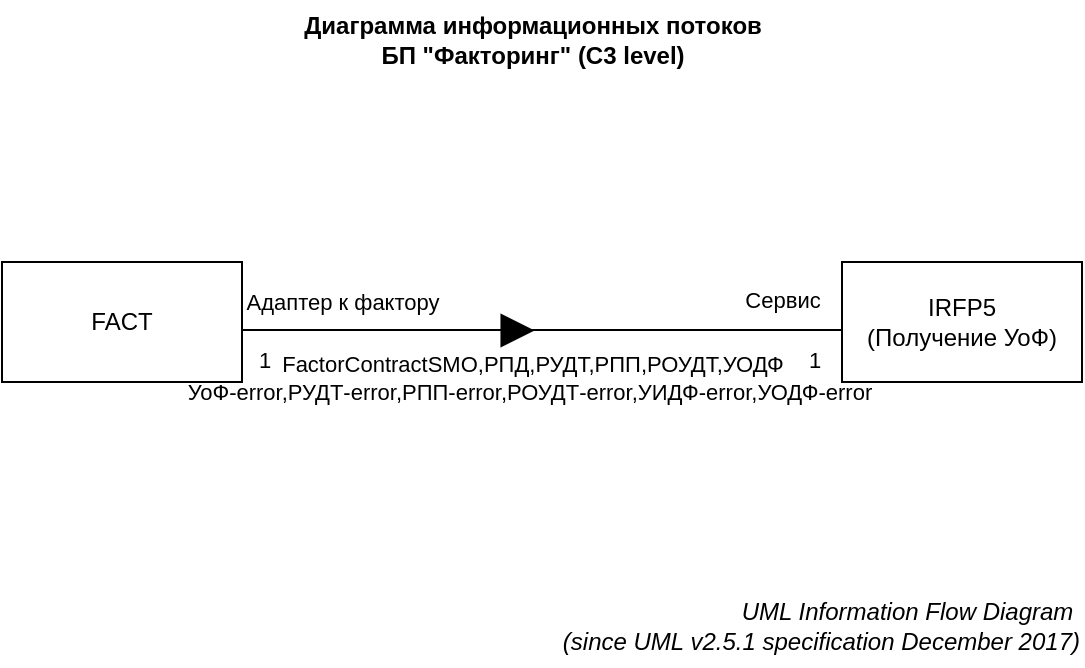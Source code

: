 <mxfile version="21.3.4" type="github">
  <diagram name="Страница 1" id="ZJ0cEDd15Ko4lwNEbQ2h">
    <mxGraphModel dx="776" dy="358" grid="1" gridSize="10" guides="1" tooltips="1" connect="1" arrows="1" fold="1" page="1" pageScale="1" pageWidth="1169" pageHeight="827" math="0" shadow="0">
      <root>
        <mxCell id="0" />
        <mxCell id="1" parent="0" />
        <mxCell id="czJeCRldhIC0j0ZztvAR-1" value="FACT" style="rounded=0;whiteSpace=wrap;html=1;" vertex="1" parent="1">
          <mxGeometry x="70" y="401" width="120" height="60" as="geometry" />
        </mxCell>
        <mxCell id="czJeCRldhIC0j0ZztvAR-2" value="IRFP5&lt;br&gt;(Получение УоФ)" style="rounded=0;whiteSpace=wrap;html=1;" vertex="1" parent="1">
          <mxGeometry x="490" y="401" width="120" height="60" as="geometry" />
        </mxCell>
        <object label="" InformationItem="InformationItem" id="czJeCRldhIC0j0ZztvAR-9">
          <mxCell style="endArrow=block;html=1;rounded=0;strokeColor=default;startArrow=none;startFill=0;endFill=1;labelPosition=center;verticalLabelPosition=bottom;align=center;verticalAlign=top;flowAnimation=0;targetPerimeterSpacing=0;strokeWidth=0;endSize=17;sourcePerimeterSpacing=0;startSize=0;jumpStyle=none;jumpSize=0;" edge="1" parent="1">
            <mxGeometry x="-0.001" relative="1" as="geometry">
              <mxPoint x="190" y="435" as="sourcePoint" />
              <mxPoint x="336" y="435" as="targetPoint" />
              <mxPoint as="offset" />
            </mxGeometry>
          </mxCell>
        </object>
        <mxCell id="czJeCRldhIC0j0ZztvAR-10" value="FactorContractSMO,РПД,РУДТ,РПП,РОУДТ,УОДФ&lt;br&gt;УоФ-error,РУДТ-error,РПП-error,РОУДТ-error,УИДФ-error,УОДФ-error&amp;nbsp;" style="edgeLabel;html=1;align=center;verticalAlign=middle;resizable=0;points=[];labelPosition=left;verticalLabelPosition=middle;labelBackgroundColor=none;" vertex="1" connectable="0" parent="czJeCRldhIC0j0ZztvAR-9">
          <mxGeometry relative="1" as="geometry">
            <mxPoint x="72" y="24" as="offset" />
          </mxGeometry>
        </mxCell>
        <mxCell id="czJeCRldhIC0j0ZztvAR-11" value="" style="endArrow=none;html=1;rounded=0;entryX=0;entryY=0.25;entryDx=0;entryDy=0;exitX=1;exitY=0.25;exitDx=0;exitDy=0;fontColor=default;verticalAlign=middle;" edge="1" parent="1">
          <mxGeometry width="50" height="50" relative="1" as="geometry">
            <mxPoint x="190" y="435" as="sourcePoint" />
            <mxPoint x="490" y="435" as="targetPoint" />
            <Array as="points" />
          </mxGeometry>
        </mxCell>
        <mxCell id="czJeCRldhIC0j0ZztvAR-12" value="1" style="edgeLabel;html=1;align=center;verticalAlign=bottom;resizable=0;points=[];" vertex="1" connectable="0" parent="czJeCRldhIC0j0ZztvAR-11">
          <mxGeometry x="-0.929" y="1" relative="1" as="geometry">
            <mxPoint y="24" as="offset" />
          </mxGeometry>
        </mxCell>
        <mxCell id="czJeCRldhIC0j0ZztvAR-13" value="1" style="edgeLabel;html=1;align=center;verticalAlign=bottom;resizable=0;points=[];" vertex="1" connectable="0" parent="czJeCRldhIC0j0ZztvAR-11">
          <mxGeometry x="0.904" relative="1" as="geometry">
            <mxPoint y="23" as="offset" />
          </mxGeometry>
        </mxCell>
        <mxCell id="czJeCRldhIC0j0ZztvAR-14" value="Адаптер к фактору" style="edgeLabel;html=1;align=center;verticalAlign=middle;resizable=0;points=[];labelBackgroundColor=none;" vertex="1" connectable="0" parent="czJeCRldhIC0j0ZztvAR-11">
          <mxGeometry x="-0.889" y="1" relative="1" as="geometry">
            <mxPoint x="33" y="-13" as="offset" />
          </mxGeometry>
        </mxCell>
        <mxCell id="czJeCRldhIC0j0ZztvAR-15" value="Диаграмма информационных потоков&lt;br&gt;БП &quot;Факторинг&quot; (С3 level)" style="text;html=1;align=center;verticalAlign=middle;resizable=0;points=[];autosize=1;strokeColor=none;fillColor=none;fontStyle=1" vertex="1" parent="1">
          <mxGeometry x="210" y="270" width="250" height="40" as="geometry" />
        </mxCell>
        <mxCell id="czJeCRldhIC0j0ZztvAR-16" value="&lt;i&gt;UML Information Flow Diagram&amp;nbsp;&lt;br&gt;(since UML v2.5.1 specification December 2017)&lt;/i&gt;" style="text;html=1;align=right;verticalAlign=middle;resizable=0;points=[];autosize=1;strokeColor=none;fillColor=none;" vertex="1" parent="1">
          <mxGeometry x="330" y="563" width="280" height="40" as="geometry" />
        </mxCell>
        <mxCell id="czJeCRldhIC0j0ZztvAR-18" value="Сервис" style="edgeLabel;html=1;align=center;verticalAlign=middle;resizable=0;points=[];labelBorderColor=none;labelBackgroundColor=none;" vertex="1" connectable="0" parent="1">
          <mxGeometry x="460" y="420" as="geometry" />
        </mxCell>
      </root>
    </mxGraphModel>
  </diagram>
</mxfile>
